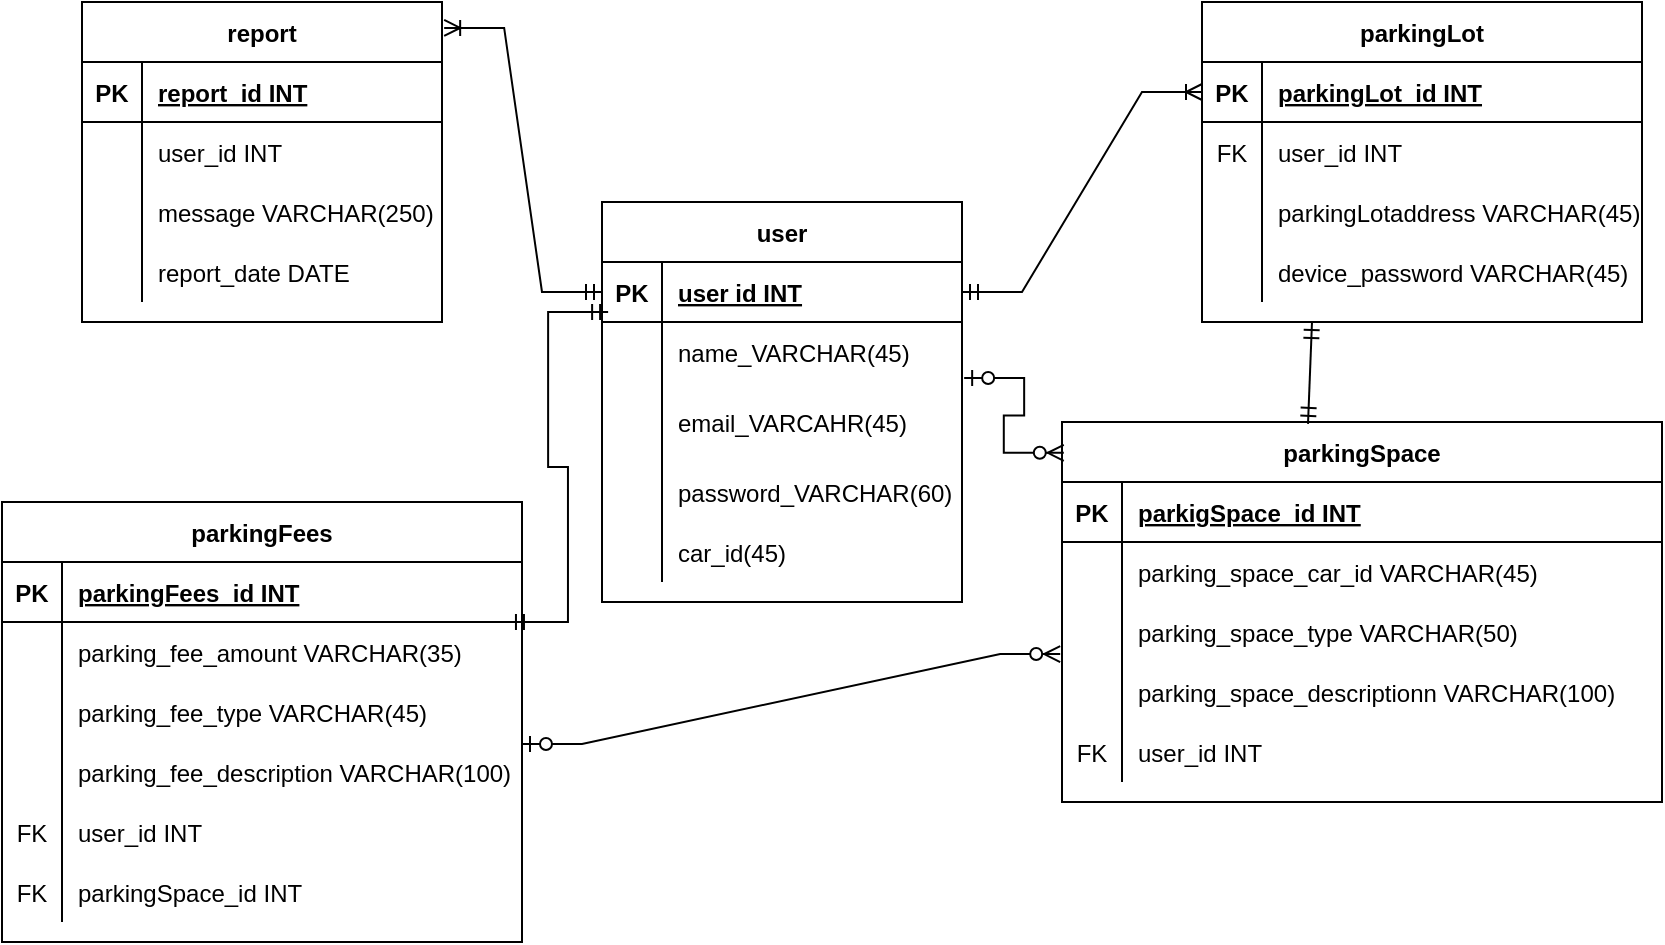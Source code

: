 <mxfile version="20.2.7" type="device"><diagram id="scDWhyenoJM9SH1SVOdb" name="Page-1"><mxGraphModel dx="868" dy="450" grid="1" gridSize="10" guides="1" tooltips="1" connect="1" arrows="1" fold="1" page="1" pageScale="1" pageWidth="850" pageHeight="1100" math="0" shadow="0"><root><mxCell id="0"/><mxCell id="1" parent="0"/><mxCell id="-6iZMQYU0QIfJAkfAT5w-1" value="user" style="shape=table;startSize=30;container=1;collapsible=1;childLayout=tableLayout;fixedRows=1;rowLines=0;fontStyle=1;align=center;resizeLast=1;" parent="1" vertex="1"><mxGeometry x="310" y="150" width="180" height="200" as="geometry"/></mxCell><mxCell id="-6iZMQYU0QIfJAkfAT5w-2" value="" style="shape=tableRow;horizontal=0;startSize=0;swimlaneHead=0;swimlaneBody=0;fillColor=none;collapsible=0;dropTarget=0;points=[[0,0.5],[1,0.5]];portConstraint=eastwest;top=0;left=0;right=0;bottom=1;" parent="-6iZMQYU0QIfJAkfAT5w-1" vertex="1"><mxGeometry y="30" width="180" height="30" as="geometry"/></mxCell><mxCell id="-6iZMQYU0QIfJAkfAT5w-3" value="PK" style="shape=partialRectangle;connectable=0;fillColor=none;top=0;left=0;bottom=0;right=0;fontStyle=1;overflow=hidden;" parent="-6iZMQYU0QIfJAkfAT5w-2" vertex="1"><mxGeometry width="30" height="30" as="geometry"><mxRectangle width="30" height="30" as="alternateBounds"/></mxGeometry></mxCell><mxCell id="-6iZMQYU0QIfJAkfAT5w-4" value="user id INT" style="shape=partialRectangle;connectable=0;fillColor=none;top=0;left=0;bottom=0;right=0;align=left;spacingLeft=6;fontStyle=5;overflow=hidden;" parent="-6iZMQYU0QIfJAkfAT5w-2" vertex="1"><mxGeometry x="30" width="150" height="30" as="geometry"><mxRectangle width="150" height="30" as="alternateBounds"/></mxGeometry></mxCell><mxCell id="-6iZMQYU0QIfJAkfAT5w-5" value="" style="shape=tableRow;horizontal=0;startSize=0;swimlaneHead=0;swimlaneBody=0;fillColor=none;collapsible=0;dropTarget=0;points=[[0,0.5],[1,0.5]];portConstraint=eastwest;top=0;left=0;right=0;bottom=0;" parent="-6iZMQYU0QIfJAkfAT5w-1" vertex="1"><mxGeometry y="60" width="180" height="30" as="geometry"/></mxCell><mxCell id="-6iZMQYU0QIfJAkfAT5w-6" value="" style="shape=partialRectangle;connectable=0;fillColor=none;top=0;left=0;bottom=0;right=0;editable=1;overflow=hidden;" parent="-6iZMQYU0QIfJAkfAT5w-5" vertex="1"><mxGeometry width="30" height="30" as="geometry"><mxRectangle width="30" height="30" as="alternateBounds"/></mxGeometry></mxCell><mxCell id="-6iZMQYU0QIfJAkfAT5w-7" value="name_VARCHAR(45)" style="shape=partialRectangle;connectable=0;fillColor=none;top=0;left=0;bottom=0;right=0;align=left;spacingLeft=6;overflow=hidden;" parent="-6iZMQYU0QIfJAkfAT5w-5" vertex="1"><mxGeometry x="30" width="150" height="30" as="geometry"><mxRectangle width="150" height="30" as="alternateBounds"/></mxGeometry></mxCell><mxCell id="-6iZMQYU0QIfJAkfAT5w-8" value="" style="shape=tableRow;horizontal=0;startSize=0;swimlaneHead=0;swimlaneBody=0;fillColor=none;collapsible=0;dropTarget=0;points=[[0,0.5],[1,0.5]];portConstraint=eastwest;top=0;left=0;right=0;bottom=0;" parent="-6iZMQYU0QIfJAkfAT5w-1" vertex="1"><mxGeometry y="90" width="180" height="40" as="geometry"/></mxCell><mxCell id="-6iZMQYU0QIfJAkfAT5w-9" value="" style="shape=partialRectangle;connectable=0;fillColor=none;top=0;left=0;bottom=0;right=0;editable=1;overflow=hidden;" parent="-6iZMQYU0QIfJAkfAT5w-8" vertex="1"><mxGeometry width="30" height="40" as="geometry"><mxRectangle width="30" height="40" as="alternateBounds"/></mxGeometry></mxCell><mxCell id="-6iZMQYU0QIfJAkfAT5w-10" value="email_VARCAHR(45)" style="shape=partialRectangle;connectable=0;fillColor=none;top=0;left=0;bottom=0;right=0;align=left;spacingLeft=6;overflow=hidden;" parent="-6iZMQYU0QIfJAkfAT5w-8" vertex="1"><mxGeometry x="30" width="150" height="40" as="geometry"><mxRectangle width="150" height="40" as="alternateBounds"/></mxGeometry></mxCell><mxCell id="-6iZMQYU0QIfJAkfAT5w-11" value="" style="shape=tableRow;horizontal=0;startSize=0;swimlaneHead=0;swimlaneBody=0;fillColor=none;collapsible=0;dropTarget=0;points=[[0,0.5],[1,0.5]];portConstraint=eastwest;top=0;left=0;right=0;bottom=0;" parent="-6iZMQYU0QIfJAkfAT5w-1" vertex="1"><mxGeometry y="130" width="180" height="30" as="geometry"/></mxCell><mxCell id="-6iZMQYU0QIfJAkfAT5w-12" value="" style="shape=partialRectangle;connectable=0;fillColor=none;top=0;left=0;bottom=0;right=0;editable=1;overflow=hidden;" parent="-6iZMQYU0QIfJAkfAT5w-11" vertex="1"><mxGeometry width="30" height="30" as="geometry"><mxRectangle width="30" height="30" as="alternateBounds"/></mxGeometry></mxCell><mxCell id="-6iZMQYU0QIfJAkfAT5w-13" value="password_VARCHAR(60)" style="shape=partialRectangle;connectable=0;fillColor=none;top=0;left=0;bottom=0;right=0;align=left;spacingLeft=6;overflow=hidden;" parent="-6iZMQYU0QIfJAkfAT5w-11" vertex="1"><mxGeometry x="30" width="150" height="30" as="geometry"><mxRectangle width="150" height="30" as="alternateBounds"/></mxGeometry></mxCell><mxCell id="V5KQ8kZMfq19VO-O0RxH-1" value="" style="shape=tableRow;horizontal=0;startSize=0;swimlaneHead=0;swimlaneBody=0;fillColor=none;collapsible=0;dropTarget=0;points=[[0,0.5],[1,0.5]];portConstraint=eastwest;top=0;left=0;right=0;bottom=0;" vertex="1" parent="-6iZMQYU0QIfJAkfAT5w-1"><mxGeometry y="160" width="180" height="30" as="geometry"/></mxCell><mxCell id="V5KQ8kZMfq19VO-O0RxH-2" value="" style="shape=partialRectangle;connectable=0;fillColor=none;top=0;left=0;bottom=0;right=0;editable=1;overflow=hidden;" vertex="1" parent="V5KQ8kZMfq19VO-O0RxH-1"><mxGeometry width="30" height="30" as="geometry"><mxRectangle width="30" height="30" as="alternateBounds"/></mxGeometry></mxCell><mxCell id="V5KQ8kZMfq19VO-O0RxH-3" value="car_id(45)" style="shape=partialRectangle;connectable=0;fillColor=none;top=0;left=0;bottom=0;right=0;align=left;spacingLeft=6;overflow=hidden;" vertex="1" parent="V5KQ8kZMfq19VO-O0RxH-1"><mxGeometry x="30" width="150" height="30" as="geometry"><mxRectangle width="150" height="30" as="alternateBounds"/></mxGeometry></mxCell><mxCell id="V5KQ8kZMfq19VO-O0RxH-4" value="parkingLot" style="shape=table;startSize=30;container=1;collapsible=1;childLayout=tableLayout;fixedRows=1;rowLines=0;fontStyle=1;align=center;resizeLast=1;" vertex="1" parent="1"><mxGeometry x="610" y="50" width="220" height="160" as="geometry"/></mxCell><mxCell id="V5KQ8kZMfq19VO-O0RxH-5" value="" style="shape=tableRow;horizontal=0;startSize=0;swimlaneHead=0;swimlaneBody=0;fillColor=none;collapsible=0;dropTarget=0;points=[[0,0.5],[1,0.5]];portConstraint=eastwest;top=0;left=0;right=0;bottom=1;" vertex="1" parent="V5KQ8kZMfq19VO-O0RxH-4"><mxGeometry y="30" width="220" height="30" as="geometry"/></mxCell><mxCell id="V5KQ8kZMfq19VO-O0RxH-6" value="PK" style="shape=partialRectangle;connectable=0;fillColor=none;top=0;left=0;bottom=0;right=0;fontStyle=1;overflow=hidden;" vertex="1" parent="V5KQ8kZMfq19VO-O0RxH-5"><mxGeometry width="30" height="30" as="geometry"><mxRectangle width="30" height="30" as="alternateBounds"/></mxGeometry></mxCell><mxCell id="V5KQ8kZMfq19VO-O0RxH-7" value="parkingLot_id INT" style="shape=partialRectangle;connectable=0;fillColor=none;top=0;left=0;bottom=0;right=0;align=left;spacingLeft=6;fontStyle=5;overflow=hidden;" vertex="1" parent="V5KQ8kZMfq19VO-O0RxH-5"><mxGeometry x="30" width="190" height="30" as="geometry"><mxRectangle width="190" height="30" as="alternateBounds"/></mxGeometry></mxCell><mxCell id="V5KQ8kZMfq19VO-O0RxH-8" value="" style="shape=tableRow;horizontal=0;startSize=0;swimlaneHead=0;swimlaneBody=0;fillColor=none;collapsible=0;dropTarget=0;points=[[0,0.5],[1,0.5]];portConstraint=eastwest;top=0;left=0;right=0;bottom=0;" vertex="1" parent="V5KQ8kZMfq19VO-O0RxH-4"><mxGeometry y="60" width="220" height="30" as="geometry"/></mxCell><mxCell id="V5KQ8kZMfq19VO-O0RxH-9" value="FK" style="shape=partialRectangle;connectable=0;fillColor=none;top=0;left=0;bottom=0;right=0;editable=1;overflow=hidden;" vertex="1" parent="V5KQ8kZMfq19VO-O0RxH-8"><mxGeometry width="30" height="30" as="geometry"><mxRectangle width="30" height="30" as="alternateBounds"/></mxGeometry></mxCell><mxCell id="V5KQ8kZMfq19VO-O0RxH-10" value="user_id INT" style="shape=partialRectangle;connectable=0;fillColor=none;top=0;left=0;bottom=0;right=0;align=left;spacingLeft=6;overflow=hidden;" vertex="1" parent="V5KQ8kZMfq19VO-O0RxH-8"><mxGeometry x="30" width="190" height="30" as="geometry"><mxRectangle width="190" height="30" as="alternateBounds"/></mxGeometry></mxCell><mxCell id="V5KQ8kZMfq19VO-O0RxH-11" value="" style="shape=tableRow;horizontal=0;startSize=0;swimlaneHead=0;swimlaneBody=0;fillColor=none;collapsible=0;dropTarget=0;points=[[0,0.5],[1,0.5]];portConstraint=eastwest;top=0;left=0;right=0;bottom=0;" vertex="1" parent="V5KQ8kZMfq19VO-O0RxH-4"><mxGeometry y="90" width="220" height="30" as="geometry"/></mxCell><mxCell id="V5KQ8kZMfq19VO-O0RxH-12" value="" style="shape=partialRectangle;connectable=0;fillColor=none;top=0;left=0;bottom=0;right=0;editable=1;overflow=hidden;" vertex="1" parent="V5KQ8kZMfq19VO-O0RxH-11"><mxGeometry width="30" height="30" as="geometry"><mxRectangle width="30" height="30" as="alternateBounds"/></mxGeometry></mxCell><mxCell id="V5KQ8kZMfq19VO-O0RxH-13" value="parkingLotaddress VARCHAR(45)" style="shape=partialRectangle;connectable=0;fillColor=none;top=0;left=0;bottom=0;right=0;align=left;spacingLeft=6;overflow=hidden;" vertex="1" parent="V5KQ8kZMfq19VO-O0RxH-11"><mxGeometry x="30" width="190" height="30" as="geometry"><mxRectangle width="190" height="30" as="alternateBounds"/></mxGeometry></mxCell><mxCell id="V5KQ8kZMfq19VO-O0RxH-14" value="" style="shape=tableRow;horizontal=0;startSize=0;swimlaneHead=0;swimlaneBody=0;fillColor=none;collapsible=0;dropTarget=0;points=[[0,0.5],[1,0.5]];portConstraint=eastwest;top=0;left=0;right=0;bottom=0;" vertex="1" parent="V5KQ8kZMfq19VO-O0RxH-4"><mxGeometry y="120" width="220" height="30" as="geometry"/></mxCell><mxCell id="V5KQ8kZMfq19VO-O0RxH-15" value="" style="shape=partialRectangle;connectable=0;fillColor=none;top=0;left=0;bottom=0;right=0;editable=1;overflow=hidden;" vertex="1" parent="V5KQ8kZMfq19VO-O0RxH-14"><mxGeometry width="30" height="30" as="geometry"><mxRectangle width="30" height="30" as="alternateBounds"/></mxGeometry></mxCell><mxCell id="V5KQ8kZMfq19VO-O0RxH-16" value="device_password VARCHAR(45)" style="shape=partialRectangle;connectable=0;fillColor=none;top=0;left=0;bottom=0;right=0;align=left;spacingLeft=6;overflow=hidden;" vertex="1" parent="V5KQ8kZMfq19VO-O0RxH-14"><mxGeometry x="30" width="190" height="30" as="geometry"><mxRectangle width="190" height="30" as="alternateBounds"/></mxGeometry></mxCell><mxCell id="V5KQ8kZMfq19VO-O0RxH-17" value="report" style="shape=table;startSize=30;container=1;collapsible=1;childLayout=tableLayout;fixedRows=1;rowLines=0;fontStyle=1;align=center;resizeLast=1;" vertex="1" parent="1"><mxGeometry x="50" y="50" width="180" height="160" as="geometry"/></mxCell><mxCell id="V5KQ8kZMfq19VO-O0RxH-18" value="" style="shape=tableRow;horizontal=0;startSize=0;swimlaneHead=0;swimlaneBody=0;fillColor=none;collapsible=0;dropTarget=0;points=[[0,0.5],[1,0.5]];portConstraint=eastwest;top=0;left=0;right=0;bottom=1;" vertex="1" parent="V5KQ8kZMfq19VO-O0RxH-17"><mxGeometry y="30" width="180" height="30" as="geometry"/></mxCell><mxCell id="V5KQ8kZMfq19VO-O0RxH-19" value="PK" style="shape=partialRectangle;connectable=0;fillColor=none;top=0;left=0;bottom=0;right=0;fontStyle=1;overflow=hidden;" vertex="1" parent="V5KQ8kZMfq19VO-O0RxH-18"><mxGeometry width="30" height="30" as="geometry"><mxRectangle width="30" height="30" as="alternateBounds"/></mxGeometry></mxCell><mxCell id="V5KQ8kZMfq19VO-O0RxH-20" value="report_id INT" style="shape=partialRectangle;connectable=0;fillColor=none;top=0;left=0;bottom=0;right=0;align=left;spacingLeft=6;fontStyle=5;overflow=hidden;" vertex="1" parent="V5KQ8kZMfq19VO-O0RxH-18"><mxGeometry x="30" width="150" height="30" as="geometry"><mxRectangle width="150" height="30" as="alternateBounds"/></mxGeometry></mxCell><mxCell id="V5KQ8kZMfq19VO-O0RxH-21" value="" style="shape=tableRow;horizontal=0;startSize=0;swimlaneHead=0;swimlaneBody=0;fillColor=none;collapsible=0;dropTarget=0;points=[[0,0.5],[1,0.5]];portConstraint=eastwest;top=0;left=0;right=0;bottom=0;" vertex="1" parent="V5KQ8kZMfq19VO-O0RxH-17"><mxGeometry y="60" width="180" height="30" as="geometry"/></mxCell><mxCell id="V5KQ8kZMfq19VO-O0RxH-22" value="" style="shape=partialRectangle;connectable=0;fillColor=none;top=0;left=0;bottom=0;right=0;editable=1;overflow=hidden;" vertex="1" parent="V5KQ8kZMfq19VO-O0RxH-21"><mxGeometry width="30" height="30" as="geometry"><mxRectangle width="30" height="30" as="alternateBounds"/></mxGeometry></mxCell><mxCell id="V5KQ8kZMfq19VO-O0RxH-23" value="user_id INT" style="shape=partialRectangle;connectable=0;fillColor=none;top=0;left=0;bottom=0;right=0;align=left;spacingLeft=6;overflow=hidden;" vertex="1" parent="V5KQ8kZMfq19VO-O0RxH-21"><mxGeometry x="30" width="150" height="30" as="geometry"><mxRectangle width="150" height="30" as="alternateBounds"/></mxGeometry></mxCell><mxCell id="V5KQ8kZMfq19VO-O0RxH-24" value="" style="shape=tableRow;horizontal=0;startSize=0;swimlaneHead=0;swimlaneBody=0;fillColor=none;collapsible=0;dropTarget=0;points=[[0,0.5],[1,0.5]];portConstraint=eastwest;top=0;left=0;right=0;bottom=0;" vertex="1" parent="V5KQ8kZMfq19VO-O0RxH-17"><mxGeometry y="90" width="180" height="30" as="geometry"/></mxCell><mxCell id="V5KQ8kZMfq19VO-O0RxH-25" value="" style="shape=partialRectangle;connectable=0;fillColor=none;top=0;left=0;bottom=0;right=0;editable=1;overflow=hidden;" vertex="1" parent="V5KQ8kZMfq19VO-O0RxH-24"><mxGeometry width="30" height="30" as="geometry"><mxRectangle width="30" height="30" as="alternateBounds"/></mxGeometry></mxCell><mxCell id="V5KQ8kZMfq19VO-O0RxH-26" value="message VARCHAR(250)" style="shape=partialRectangle;connectable=0;fillColor=none;top=0;left=0;bottom=0;right=0;align=left;spacingLeft=6;overflow=hidden;" vertex="1" parent="V5KQ8kZMfq19VO-O0RxH-24"><mxGeometry x="30" width="150" height="30" as="geometry"><mxRectangle width="150" height="30" as="alternateBounds"/></mxGeometry></mxCell><mxCell id="V5KQ8kZMfq19VO-O0RxH-27" value="" style="shape=tableRow;horizontal=0;startSize=0;swimlaneHead=0;swimlaneBody=0;fillColor=none;collapsible=0;dropTarget=0;points=[[0,0.5],[1,0.5]];portConstraint=eastwest;top=0;left=0;right=0;bottom=0;" vertex="1" parent="V5KQ8kZMfq19VO-O0RxH-17"><mxGeometry y="120" width="180" height="30" as="geometry"/></mxCell><mxCell id="V5KQ8kZMfq19VO-O0RxH-28" value="" style="shape=partialRectangle;connectable=0;fillColor=none;top=0;left=0;bottom=0;right=0;editable=1;overflow=hidden;" vertex="1" parent="V5KQ8kZMfq19VO-O0RxH-27"><mxGeometry width="30" height="30" as="geometry"><mxRectangle width="30" height="30" as="alternateBounds"/></mxGeometry></mxCell><mxCell id="V5KQ8kZMfq19VO-O0RxH-29" value="report_date DATE" style="shape=partialRectangle;connectable=0;fillColor=none;top=0;left=0;bottom=0;right=0;align=left;spacingLeft=6;overflow=hidden;" vertex="1" parent="V5KQ8kZMfq19VO-O0RxH-27"><mxGeometry x="30" width="150" height="30" as="geometry"><mxRectangle width="150" height="30" as="alternateBounds"/></mxGeometry></mxCell><mxCell id="V5KQ8kZMfq19VO-O0RxH-30" value="" style="edgeStyle=entityRelationEdgeStyle;fontSize=12;html=1;endArrow=ERoneToMany;startArrow=ERmandOne;rounded=0;exitX=0;exitY=0.5;exitDx=0;exitDy=0;entryX=1.006;entryY=0.081;entryDx=0;entryDy=0;entryPerimeter=0;" edge="1" parent="1" source="-6iZMQYU0QIfJAkfAT5w-2" target="V5KQ8kZMfq19VO-O0RxH-17"><mxGeometry width="100" height="100" relative="1" as="geometry"><mxPoint x="190" y="310" as="sourcePoint"/><mxPoint x="290" y="210" as="targetPoint"/></mxGeometry></mxCell><mxCell id="V5KQ8kZMfq19VO-O0RxH-31" value="" style="edgeStyle=entityRelationEdgeStyle;fontSize=12;html=1;endArrow=ERoneToMany;startArrow=ERmandOne;rounded=0;exitX=1;exitY=0.5;exitDx=0;exitDy=0;entryX=0;entryY=0.5;entryDx=0;entryDy=0;" edge="1" parent="1" source="-6iZMQYU0QIfJAkfAT5w-2" target="V5KQ8kZMfq19VO-O0RxH-5"><mxGeometry width="100" height="100" relative="1" as="geometry"><mxPoint x="518.92" y="210" as="sourcePoint"/><mxPoint x="440.0" y="77.96" as="targetPoint"/></mxGeometry></mxCell><mxCell id="V5KQ8kZMfq19VO-O0RxH-32" value="parkingSpace" style="shape=table;startSize=30;container=1;collapsible=1;childLayout=tableLayout;fixedRows=1;rowLines=0;fontStyle=1;align=center;resizeLast=1;" vertex="1" parent="1"><mxGeometry x="540" y="260" width="300" height="190" as="geometry"/></mxCell><mxCell id="V5KQ8kZMfq19VO-O0RxH-33" value="" style="shape=tableRow;horizontal=0;startSize=0;swimlaneHead=0;swimlaneBody=0;fillColor=none;collapsible=0;dropTarget=0;points=[[0,0.5],[1,0.5]];portConstraint=eastwest;top=0;left=0;right=0;bottom=1;" vertex="1" parent="V5KQ8kZMfq19VO-O0RxH-32"><mxGeometry y="30" width="300" height="30" as="geometry"/></mxCell><mxCell id="V5KQ8kZMfq19VO-O0RxH-34" value="PK" style="shape=partialRectangle;connectable=0;fillColor=none;top=0;left=0;bottom=0;right=0;fontStyle=1;overflow=hidden;" vertex="1" parent="V5KQ8kZMfq19VO-O0RxH-33"><mxGeometry width="30" height="30" as="geometry"><mxRectangle width="30" height="30" as="alternateBounds"/></mxGeometry></mxCell><mxCell id="V5KQ8kZMfq19VO-O0RxH-35" value="parkigSpace_id INT" style="shape=partialRectangle;connectable=0;fillColor=none;top=0;left=0;bottom=0;right=0;align=left;spacingLeft=6;fontStyle=5;overflow=hidden;" vertex="1" parent="V5KQ8kZMfq19VO-O0RxH-33"><mxGeometry x="30" width="270" height="30" as="geometry"><mxRectangle width="270" height="30" as="alternateBounds"/></mxGeometry></mxCell><mxCell id="V5KQ8kZMfq19VO-O0RxH-36" value="" style="shape=tableRow;horizontal=0;startSize=0;swimlaneHead=0;swimlaneBody=0;fillColor=none;collapsible=0;dropTarget=0;points=[[0,0.5],[1,0.5]];portConstraint=eastwest;top=0;left=0;right=0;bottom=0;" vertex="1" parent="V5KQ8kZMfq19VO-O0RxH-32"><mxGeometry y="60" width="300" height="30" as="geometry"/></mxCell><mxCell id="V5KQ8kZMfq19VO-O0RxH-37" value="" style="shape=partialRectangle;connectable=0;fillColor=none;top=0;left=0;bottom=0;right=0;editable=1;overflow=hidden;" vertex="1" parent="V5KQ8kZMfq19VO-O0RxH-36"><mxGeometry width="30" height="30" as="geometry"><mxRectangle width="30" height="30" as="alternateBounds"/></mxGeometry></mxCell><mxCell id="V5KQ8kZMfq19VO-O0RxH-38" value="parking_space_car_id VARCHAR(45)" style="shape=partialRectangle;connectable=0;fillColor=none;top=0;left=0;bottom=0;right=0;align=left;spacingLeft=6;overflow=hidden;" vertex="1" parent="V5KQ8kZMfq19VO-O0RxH-36"><mxGeometry x="30" width="270" height="30" as="geometry"><mxRectangle width="270" height="30" as="alternateBounds"/></mxGeometry></mxCell><mxCell id="V5KQ8kZMfq19VO-O0RxH-39" value="" style="shape=tableRow;horizontal=0;startSize=0;swimlaneHead=0;swimlaneBody=0;fillColor=none;collapsible=0;dropTarget=0;points=[[0,0.5],[1,0.5]];portConstraint=eastwest;top=0;left=0;right=0;bottom=0;" vertex="1" parent="V5KQ8kZMfq19VO-O0RxH-32"><mxGeometry y="90" width="300" height="30" as="geometry"/></mxCell><mxCell id="V5KQ8kZMfq19VO-O0RxH-40" value="" style="shape=partialRectangle;connectable=0;fillColor=none;top=0;left=0;bottom=0;right=0;editable=1;overflow=hidden;" vertex="1" parent="V5KQ8kZMfq19VO-O0RxH-39"><mxGeometry width="30" height="30" as="geometry"><mxRectangle width="30" height="30" as="alternateBounds"/></mxGeometry></mxCell><mxCell id="V5KQ8kZMfq19VO-O0RxH-41" value="parking_space_type VARCHAR(50)" style="shape=partialRectangle;connectable=0;fillColor=none;top=0;left=0;bottom=0;right=0;align=left;spacingLeft=6;overflow=hidden;" vertex="1" parent="V5KQ8kZMfq19VO-O0RxH-39"><mxGeometry x="30" width="270" height="30" as="geometry"><mxRectangle width="270" height="30" as="alternateBounds"/></mxGeometry></mxCell><mxCell id="V5KQ8kZMfq19VO-O0RxH-42" value="" style="shape=tableRow;horizontal=0;startSize=0;swimlaneHead=0;swimlaneBody=0;fillColor=none;collapsible=0;dropTarget=0;points=[[0,0.5],[1,0.5]];portConstraint=eastwest;top=0;left=0;right=0;bottom=0;" vertex="1" parent="V5KQ8kZMfq19VO-O0RxH-32"><mxGeometry y="120" width="300" height="30" as="geometry"/></mxCell><mxCell id="V5KQ8kZMfq19VO-O0RxH-43" value="" style="shape=partialRectangle;connectable=0;fillColor=none;top=0;left=0;bottom=0;right=0;editable=1;overflow=hidden;" vertex="1" parent="V5KQ8kZMfq19VO-O0RxH-42"><mxGeometry width="30" height="30" as="geometry"><mxRectangle width="30" height="30" as="alternateBounds"/></mxGeometry></mxCell><mxCell id="V5KQ8kZMfq19VO-O0RxH-44" value="parking_space_descriptionn VARCHAR(100)" style="shape=partialRectangle;connectable=0;fillColor=none;top=0;left=0;bottom=0;right=0;align=left;spacingLeft=6;overflow=hidden;" vertex="1" parent="V5KQ8kZMfq19VO-O0RxH-42"><mxGeometry x="30" width="270" height="30" as="geometry"><mxRectangle width="270" height="30" as="alternateBounds"/></mxGeometry></mxCell><mxCell id="V5KQ8kZMfq19VO-O0RxH-46" value="" style="shape=tableRow;horizontal=0;startSize=0;swimlaneHead=0;swimlaneBody=0;fillColor=none;collapsible=0;dropTarget=0;points=[[0,0.5],[1,0.5]];portConstraint=eastwest;top=0;left=0;right=0;bottom=0;" vertex="1" parent="V5KQ8kZMfq19VO-O0RxH-32"><mxGeometry y="150" width="300" height="30" as="geometry"/></mxCell><mxCell id="V5KQ8kZMfq19VO-O0RxH-47" value="FK" style="shape=partialRectangle;connectable=0;fillColor=none;top=0;left=0;bottom=0;right=0;editable=1;overflow=hidden;" vertex="1" parent="V5KQ8kZMfq19VO-O0RxH-46"><mxGeometry width="30" height="30" as="geometry"><mxRectangle width="30" height="30" as="alternateBounds"/></mxGeometry></mxCell><mxCell id="V5KQ8kZMfq19VO-O0RxH-48" value="user_id INT" style="shape=partialRectangle;connectable=0;fillColor=none;top=0;left=0;bottom=0;right=0;align=left;spacingLeft=6;overflow=hidden;" vertex="1" parent="V5KQ8kZMfq19VO-O0RxH-46"><mxGeometry x="30" width="270" height="30" as="geometry"><mxRectangle width="270" height="30" as="alternateBounds"/></mxGeometry></mxCell><mxCell id="V5KQ8kZMfq19VO-O0RxH-45" value="" style="edgeStyle=entityRelationEdgeStyle;fontSize=12;html=1;endArrow=ERzeroToMany;startArrow=ERzeroToOne;rounded=0;entryX=0.003;entryY=0.081;entryDx=0;entryDy=0;entryPerimeter=0;exitX=1.006;exitY=-0.05;exitDx=0;exitDy=0;exitPerimeter=0;" edge="1" parent="1" source="-6iZMQYU0QIfJAkfAT5w-8" target="V5KQ8kZMfq19VO-O0RxH-32"><mxGeometry width="100" height="100" relative="1" as="geometry"><mxPoint x="390" y="280" as="sourcePoint"/><mxPoint x="490" y="180" as="targetPoint"/></mxGeometry></mxCell><mxCell id="V5KQ8kZMfq19VO-O0RxH-49" value="" style="fontSize=12;html=1;endArrow=ERmandOne;startArrow=ERmandOne;rounded=0;entryX=0.25;entryY=1;entryDx=0;entryDy=0;exitX=0.41;exitY=0.005;exitDx=0;exitDy=0;exitPerimeter=0;" edge="1" parent="1" source="V5KQ8kZMfq19VO-O0RxH-32" target="V5KQ8kZMfq19VO-O0RxH-4"><mxGeometry width="100" height="100" relative="1" as="geometry"><mxPoint x="390" y="280" as="sourcePoint"/><mxPoint x="490" y="180" as="targetPoint"/><Array as="points"/></mxGeometry></mxCell><mxCell id="V5KQ8kZMfq19VO-O0RxH-50" value="parkingFees" style="shape=table;startSize=30;container=1;collapsible=1;childLayout=tableLayout;fixedRows=1;rowLines=0;fontStyle=1;align=center;resizeLast=1;" vertex="1" parent="1"><mxGeometry x="10" y="300" width="260" height="220" as="geometry"/></mxCell><mxCell id="V5KQ8kZMfq19VO-O0RxH-51" value="" style="shape=tableRow;horizontal=0;startSize=0;swimlaneHead=0;swimlaneBody=0;fillColor=none;collapsible=0;dropTarget=0;points=[[0,0.5],[1,0.5]];portConstraint=eastwest;top=0;left=0;right=0;bottom=1;" vertex="1" parent="V5KQ8kZMfq19VO-O0RxH-50"><mxGeometry y="30" width="260" height="30" as="geometry"/></mxCell><mxCell id="V5KQ8kZMfq19VO-O0RxH-52" value="PK" style="shape=partialRectangle;connectable=0;fillColor=none;top=0;left=0;bottom=0;right=0;fontStyle=1;overflow=hidden;" vertex="1" parent="V5KQ8kZMfq19VO-O0RxH-51"><mxGeometry width="30" height="30" as="geometry"><mxRectangle width="30" height="30" as="alternateBounds"/></mxGeometry></mxCell><mxCell id="V5KQ8kZMfq19VO-O0RxH-53" value="parkingFees_id INT" style="shape=partialRectangle;connectable=0;fillColor=none;top=0;left=0;bottom=0;right=0;align=left;spacingLeft=6;fontStyle=5;overflow=hidden;" vertex="1" parent="V5KQ8kZMfq19VO-O0RxH-51"><mxGeometry x="30" width="230" height="30" as="geometry"><mxRectangle width="230" height="30" as="alternateBounds"/></mxGeometry></mxCell><mxCell id="V5KQ8kZMfq19VO-O0RxH-54" value="" style="shape=tableRow;horizontal=0;startSize=0;swimlaneHead=0;swimlaneBody=0;fillColor=none;collapsible=0;dropTarget=0;points=[[0,0.5],[1,0.5]];portConstraint=eastwest;top=0;left=0;right=0;bottom=0;" vertex="1" parent="V5KQ8kZMfq19VO-O0RxH-50"><mxGeometry y="60" width="260" height="30" as="geometry"/></mxCell><mxCell id="V5KQ8kZMfq19VO-O0RxH-55" value="" style="shape=partialRectangle;connectable=0;fillColor=none;top=0;left=0;bottom=0;right=0;editable=1;overflow=hidden;" vertex="1" parent="V5KQ8kZMfq19VO-O0RxH-54"><mxGeometry width="30" height="30" as="geometry"><mxRectangle width="30" height="30" as="alternateBounds"/></mxGeometry></mxCell><mxCell id="V5KQ8kZMfq19VO-O0RxH-56" value="parking_fee_amount VARCHAR(35)" style="shape=partialRectangle;connectable=0;fillColor=none;top=0;left=0;bottom=0;right=0;align=left;spacingLeft=6;overflow=hidden;" vertex="1" parent="V5KQ8kZMfq19VO-O0RxH-54"><mxGeometry x="30" width="230" height="30" as="geometry"><mxRectangle width="230" height="30" as="alternateBounds"/></mxGeometry></mxCell><mxCell id="V5KQ8kZMfq19VO-O0RxH-57" value="" style="shape=tableRow;horizontal=0;startSize=0;swimlaneHead=0;swimlaneBody=0;fillColor=none;collapsible=0;dropTarget=0;points=[[0,0.5],[1,0.5]];portConstraint=eastwest;top=0;left=0;right=0;bottom=0;" vertex="1" parent="V5KQ8kZMfq19VO-O0RxH-50"><mxGeometry y="90" width="260" height="30" as="geometry"/></mxCell><mxCell id="V5KQ8kZMfq19VO-O0RxH-58" value="" style="shape=partialRectangle;connectable=0;fillColor=none;top=0;left=0;bottom=0;right=0;editable=1;overflow=hidden;" vertex="1" parent="V5KQ8kZMfq19VO-O0RxH-57"><mxGeometry width="30" height="30" as="geometry"><mxRectangle width="30" height="30" as="alternateBounds"/></mxGeometry></mxCell><mxCell id="V5KQ8kZMfq19VO-O0RxH-59" value="parking_fee_type VARCHAR(45)" style="shape=partialRectangle;connectable=0;fillColor=none;top=0;left=0;bottom=0;right=0;align=left;spacingLeft=6;overflow=hidden;" vertex="1" parent="V5KQ8kZMfq19VO-O0RxH-57"><mxGeometry x="30" width="230" height="30" as="geometry"><mxRectangle width="230" height="30" as="alternateBounds"/></mxGeometry></mxCell><mxCell id="V5KQ8kZMfq19VO-O0RxH-60" value="" style="shape=tableRow;horizontal=0;startSize=0;swimlaneHead=0;swimlaneBody=0;fillColor=none;collapsible=0;dropTarget=0;points=[[0,0.5],[1,0.5]];portConstraint=eastwest;top=0;left=0;right=0;bottom=0;" vertex="1" parent="V5KQ8kZMfq19VO-O0RxH-50"><mxGeometry y="120" width="260" height="30" as="geometry"/></mxCell><mxCell id="V5KQ8kZMfq19VO-O0RxH-61" value="" style="shape=partialRectangle;connectable=0;fillColor=none;top=0;left=0;bottom=0;right=0;editable=1;overflow=hidden;" vertex="1" parent="V5KQ8kZMfq19VO-O0RxH-60"><mxGeometry width="30" height="30" as="geometry"><mxRectangle width="30" height="30" as="alternateBounds"/></mxGeometry></mxCell><mxCell id="V5KQ8kZMfq19VO-O0RxH-62" value="parking_fee_description VARCHAR(100)" style="shape=partialRectangle;connectable=0;fillColor=none;top=0;left=0;bottom=0;right=0;align=left;spacingLeft=6;overflow=hidden;" vertex="1" parent="V5KQ8kZMfq19VO-O0RxH-60"><mxGeometry x="30" width="230" height="30" as="geometry"><mxRectangle width="230" height="30" as="alternateBounds"/></mxGeometry></mxCell><mxCell id="V5KQ8kZMfq19VO-O0RxH-63" value="" style="shape=tableRow;horizontal=0;startSize=0;swimlaneHead=0;swimlaneBody=0;fillColor=none;collapsible=0;dropTarget=0;points=[[0,0.5],[1,0.5]];portConstraint=eastwest;top=0;left=0;right=0;bottom=0;" vertex="1" parent="V5KQ8kZMfq19VO-O0RxH-50"><mxGeometry y="150" width="260" height="30" as="geometry"/></mxCell><mxCell id="V5KQ8kZMfq19VO-O0RxH-64" value="FK" style="shape=partialRectangle;connectable=0;fillColor=none;top=0;left=0;bottom=0;right=0;editable=1;overflow=hidden;" vertex="1" parent="V5KQ8kZMfq19VO-O0RxH-63"><mxGeometry width="30" height="30" as="geometry"><mxRectangle width="30" height="30" as="alternateBounds"/></mxGeometry></mxCell><mxCell id="V5KQ8kZMfq19VO-O0RxH-65" value="user_id INT" style="shape=partialRectangle;connectable=0;fillColor=none;top=0;left=0;bottom=0;right=0;align=left;spacingLeft=6;overflow=hidden;" vertex="1" parent="V5KQ8kZMfq19VO-O0RxH-63"><mxGeometry x="30" width="230" height="30" as="geometry"><mxRectangle width="230" height="30" as="alternateBounds"/></mxGeometry></mxCell><mxCell id="V5KQ8kZMfq19VO-O0RxH-66" value="" style="shape=tableRow;horizontal=0;startSize=0;swimlaneHead=0;swimlaneBody=0;fillColor=none;collapsible=0;dropTarget=0;points=[[0,0.5],[1,0.5]];portConstraint=eastwest;top=0;left=0;right=0;bottom=0;" vertex="1" parent="V5KQ8kZMfq19VO-O0RxH-50"><mxGeometry y="180" width="260" height="30" as="geometry"/></mxCell><mxCell id="V5KQ8kZMfq19VO-O0RxH-67" value="FK" style="shape=partialRectangle;connectable=0;fillColor=none;top=0;left=0;bottom=0;right=0;editable=1;overflow=hidden;" vertex="1" parent="V5KQ8kZMfq19VO-O0RxH-66"><mxGeometry width="30" height="30" as="geometry"><mxRectangle width="30" height="30" as="alternateBounds"/></mxGeometry></mxCell><mxCell id="V5KQ8kZMfq19VO-O0RxH-68" value="parkingSpace_id INT" style="shape=partialRectangle;connectable=0;fillColor=none;top=0;left=0;bottom=0;right=0;align=left;spacingLeft=6;overflow=hidden;" vertex="1" parent="V5KQ8kZMfq19VO-O0RxH-66"><mxGeometry x="30" width="230" height="30" as="geometry"><mxRectangle width="230" height="30" as="alternateBounds"/></mxGeometry></mxCell><mxCell id="V5KQ8kZMfq19VO-O0RxH-69" value="" style="edgeStyle=entityRelationEdgeStyle;fontSize=12;html=1;endArrow=ERzeroToMany;startArrow=ERzeroToOne;rounded=0;exitX=1;exitY=0.033;exitDx=0;exitDy=0;exitPerimeter=0;entryX=-0.003;entryY=-0.133;entryDx=0;entryDy=0;entryPerimeter=0;" edge="1" parent="1" source="V5KQ8kZMfq19VO-O0RxH-60" target="V5KQ8kZMfq19VO-O0RxH-42"><mxGeometry width="100" height="100" relative="1" as="geometry"><mxPoint x="390" y="370" as="sourcePoint"/><mxPoint x="490" y="270" as="targetPoint"/></mxGeometry></mxCell><mxCell id="V5KQ8kZMfq19VO-O0RxH-70" value="" style="edgeStyle=entityRelationEdgeStyle;fontSize=12;html=1;endArrow=ERmandOne;startArrow=ERmandOne;rounded=0;exitX=0.973;exitY=0;exitDx=0;exitDy=0;exitPerimeter=0;entryX=0.017;entryY=-0.167;entryDx=0;entryDy=0;entryPerimeter=0;" edge="1" parent="1" source="V5KQ8kZMfq19VO-O0RxH-54" target="-6iZMQYU0QIfJAkfAT5w-5"><mxGeometry width="100" height="100" relative="1" as="geometry"><mxPoint x="390" y="370" as="sourcePoint"/><mxPoint x="490" y="270" as="targetPoint"/></mxGeometry></mxCell></root></mxGraphModel></diagram></mxfile>